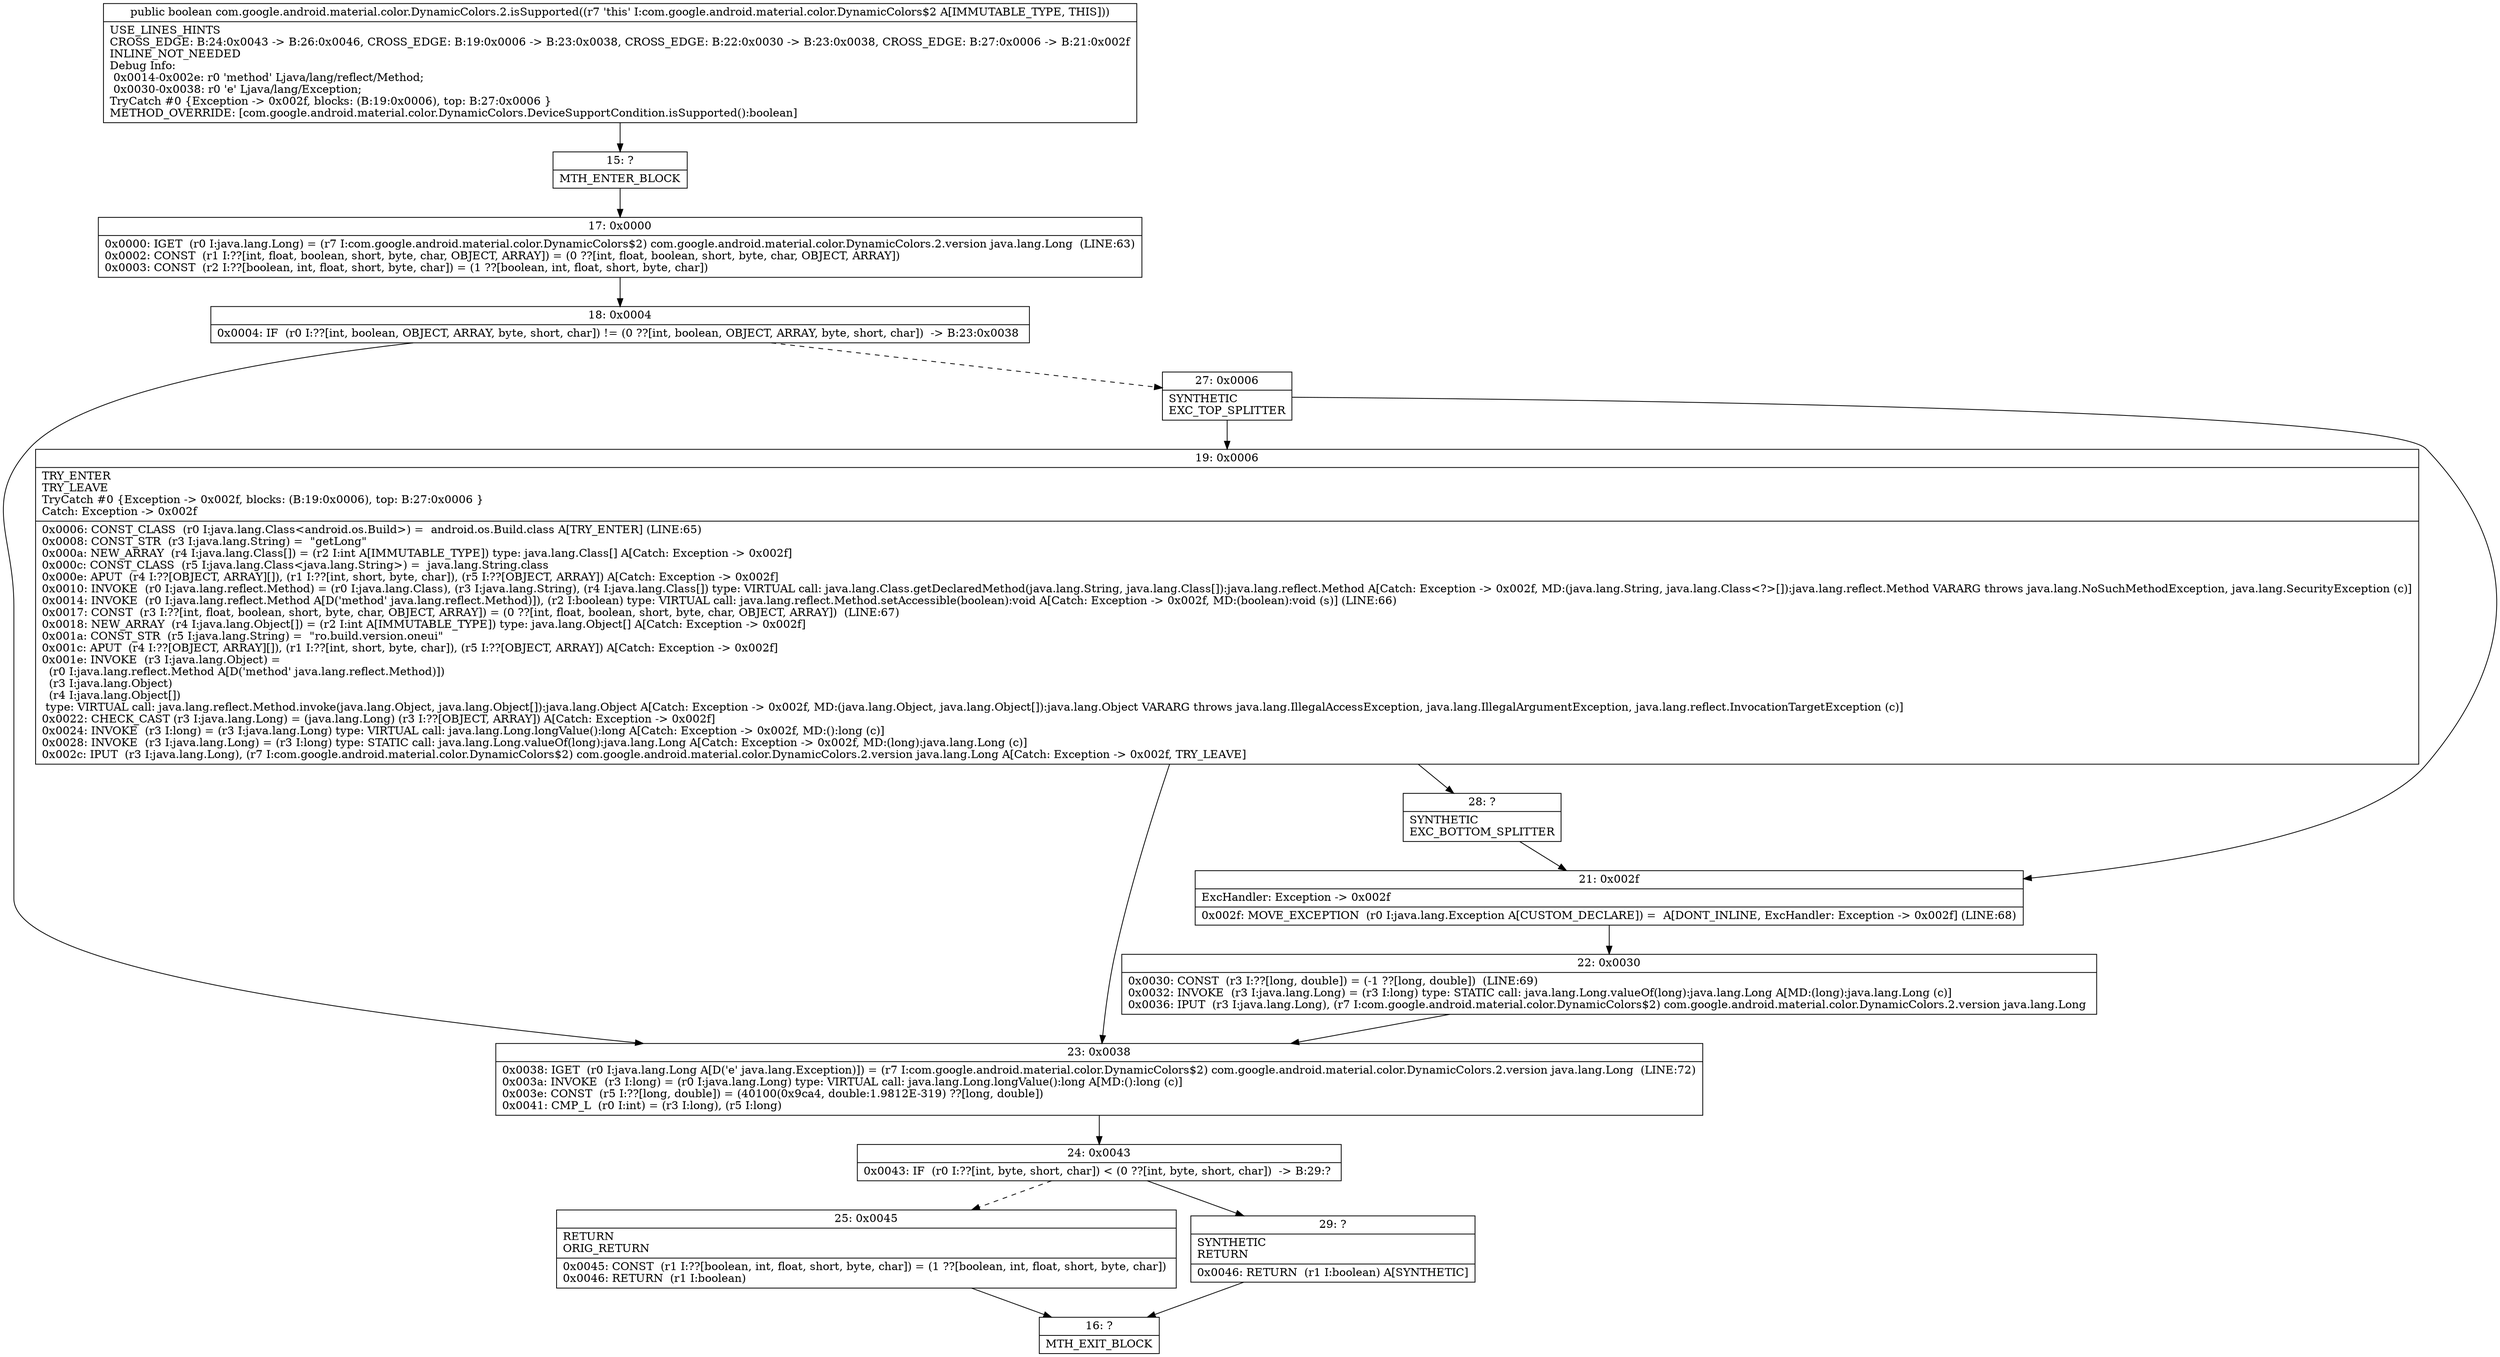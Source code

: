 digraph "CFG forcom.google.android.material.color.DynamicColors.2.isSupported()Z" {
Node_15 [shape=record,label="{15\:\ ?|MTH_ENTER_BLOCK\l}"];
Node_17 [shape=record,label="{17\:\ 0x0000|0x0000: IGET  (r0 I:java.lang.Long) = (r7 I:com.google.android.material.color.DynamicColors$2) com.google.android.material.color.DynamicColors.2.version java.lang.Long  (LINE:63)\l0x0002: CONST  (r1 I:??[int, float, boolean, short, byte, char, OBJECT, ARRAY]) = (0 ??[int, float, boolean, short, byte, char, OBJECT, ARRAY]) \l0x0003: CONST  (r2 I:??[boolean, int, float, short, byte, char]) = (1 ??[boolean, int, float, short, byte, char]) \l}"];
Node_18 [shape=record,label="{18\:\ 0x0004|0x0004: IF  (r0 I:??[int, boolean, OBJECT, ARRAY, byte, short, char]) != (0 ??[int, boolean, OBJECT, ARRAY, byte, short, char])  \-\> B:23:0x0038 \l}"];
Node_23 [shape=record,label="{23\:\ 0x0038|0x0038: IGET  (r0 I:java.lang.Long A[D('e' java.lang.Exception)]) = (r7 I:com.google.android.material.color.DynamicColors$2) com.google.android.material.color.DynamicColors.2.version java.lang.Long  (LINE:72)\l0x003a: INVOKE  (r3 I:long) = (r0 I:java.lang.Long) type: VIRTUAL call: java.lang.Long.longValue():long A[MD:():long (c)]\l0x003e: CONST  (r5 I:??[long, double]) = (40100(0x9ca4, double:1.9812E\-319) ??[long, double]) \l0x0041: CMP_L  (r0 I:int) = (r3 I:long), (r5 I:long) \l}"];
Node_24 [shape=record,label="{24\:\ 0x0043|0x0043: IF  (r0 I:??[int, byte, short, char]) \< (0 ??[int, byte, short, char])  \-\> B:29:? \l}"];
Node_25 [shape=record,label="{25\:\ 0x0045|RETURN\lORIG_RETURN\l|0x0045: CONST  (r1 I:??[boolean, int, float, short, byte, char]) = (1 ??[boolean, int, float, short, byte, char]) \l0x0046: RETURN  (r1 I:boolean) \l}"];
Node_16 [shape=record,label="{16\:\ ?|MTH_EXIT_BLOCK\l}"];
Node_29 [shape=record,label="{29\:\ ?|SYNTHETIC\lRETURN\l|0x0046: RETURN  (r1 I:boolean) A[SYNTHETIC]\l}"];
Node_27 [shape=record,label="{27\:\ 0x0006|SYNTHETIC\lEXC_TOP_SPLITTER\l}"];
Node_19 [shape=record,label="{19\:\ 0x0006|TRY_ENTER\lTRY_LEAVE\lTryCatch #0 \{Exception \-\> 0x002f, blocks: (B:19:0x0006), top: B:27:0x0006 \}\lCatch: Exception \-\> 0x002f\l|0x0006: CONST_CLASS  (r0 I:java.lang.Class\<android.os.Build\>) =  android.os.Build.class A[TRY_ENTER] (LINE:65)\l0x0008: CONST_STR  (r3 I:java.lang.String) =  \"getLong\" \l0x000a: NEW_ARRAY  (r4 I:java.lang.Class[]) = (r2 I:int A[IMMUTABLE_TYPE]) type: java.lang.Class[] A[Catch: Exception \-\> 0x002f]\l0x000c: CONST_CLASS  (r5 I:java.lang.Class\<java.lang.String\>) =  java.lang.String.class \l0x000e: APUT  (r4 I:??[OBJECT, ARRAY][]), (r1 I:??[int, short, byte, char]), (r5 I:??[OBJECT, ARRAY]) A[Catch: Exception \-\> 0x002f]\l0x0010: INVOKE  (r0 I:java.lang.reflect.Method) = (r0 I:java.lang.Class), (r3 I:java.lang.String), (r4 I:java.lang.Class[]) type: VIRTUAL call: java.lang.Class.getDeclaredMethod(java.lang.String, java.lang.Class[]):java.lang.reflect.Method A[Catch: Exception \-\> 0x002f, MD:(java.lang.String, java.lang.Class\<?\>[]):java.lang.reflect.Method VARARG throws java.lang.NoSuchMethodException, java.lang.SecurityException (c)]\l0x0014: INVOKE  (r0 I:java.lang.reflect.Method A[D('method' java.lang.reflect.Method)]), (r2 I:boolean) type: VIRTUAL call: java.lang.reflect.Method.setAccessible(boolean):void A[Catch: Exception \-\> 0x002f, MD:(boolean):void (s)] (LINE:66)\l0x0017: CONST  (r3 I:??[int, float, boolean, short, byte, char, OBJECT, ARRAY]) = (0 ??[int, float, boolean, short, byte, char, OBJECT, ARRAY])  (LINE:67)\l0x0018: NEW_ARRAY  (r4 I:java.lang.Object[]) = (r2 I:int A[IMMUTABLE_TYPE]) type: java.lang.Object[] A[Catch: Exception \-\> 0x002f]\l0x001a: CONST_STR  (r5 I:java.lang.String) =  \"ro.build.version.oneui\" \l0x001c: APUT  (r4 I:??[OBJECT, ARRAY][]), (r1 I:??[int, short, byte, char]), (r5 I:??[OBJECT, ARRAY]) A[Catch: Exception \-\> 0x002f]\l0x001e: INVOKE  (r3 I:java.lang.Object) = \l  (r0 I:java.lang.reflect.Method A[D('method' java.lang.reflect.Method)])\l  (r3 I:java.lang.Object)\l  (r4 I:java.lang.Object[])\l type: VIRTUAL call: java.lang.reflect.Method.invoke(java.lang.Object, java.lang.Object[]):java.lang.Object A[Catch: Exception \-\> 0x002f, MD:(java.lang.Object, java.lang.Object[]):java.lang.Object VARARG throws java.lang.IllegalAccessException, java.lang.IllegalArgumentException, java.lang.reflect.InvocationTargetException (c)]\l0x0022: CHECK_CAST (r3 I:java.lang.Long) = (java.lang.Long) (r3 I:??[OBJECT, ARRAY]) A[Catch: Exception \-\> 0x002f]\l0x0024: INVOKE  (r3 I:long) = (r3 I:java.lang.Long) type: VIRTUAL call: java.lang.Long.longValue():long A[Catch: Exception \-\> 0x002f, MD:():long (c)]\l0x0028: INVOKE  (r3 I:java.lang.Long) = (r3 I:long) type: STATIC call: java.lang.Long.valueOf(long):java.lang.Long A[Catch: Exception \-\> 0x002f, MD:(long):java.lang.Long (c)]\l0x002c: IPUT  (r3 I:java.lang.Long), (r7 I:com.google.android.material.color.DynamicColors$2) com.google.android.material.color.DynamicColors.2.version java.lang.Long A[Catch: Exception \-\> 0x002f, TRY_LEAVE]\l}"];
Node_28 [shape=record,label="{28\:\ ?|SYNTHETIC\lEXC_BOTTOM_SPLITTER\l}"];
Node_21 [shape=record,label="{21\:\ 0x002f|ExcHandler: Exception \-\> 0x002f\l|0x002f: MOVE_EXCEPTION  (r0 I:java.lang.Exception A[CUSTOM_DECLARE]) =  A[DONT_INLINE, ExcHandler: Exception \-\> 0x002f] (LINE:68)\l}"];
Node_22 [shape=record,label="{22\:\ 0x0030|0x0030: CONST  (r3 I:??[long, double]) = (\-1 ??[long, double])  (LINE:69)\l0x0032: INVOKE  (r3 I:java.lang.Long) = (r3 I:long) type: STATIC call: java.lang.Long.valueOf(long):java.lang.Long A[MD:(long):java.lang.Long (c)]\l0x0036: IPUT  (r3 I:java.lang.Long), (r7 I:com.google.android.material.color.DynamicColors$2) com.google.android.material.color.DynamicColors.2.version java.lang.Long \l}"];
MethodNode[shape=record,label="{public boolean com.google.android.material.color.DynamicColors.2.isSupported((r7 'this' I:com.google.android.material.color.DynamicColors$2 A[IMMUTABLE_TYPE, THIS]))  | USE_LINES_HINTS\lCROSS_EDGE: B:24:0x0043 \-\> B:26:0x0046, CROSS_EDGE: B:19:0x0006 \-\> B:23:0x0038, CROSS_EDGE: B:22:0x0030 \-\> B:23:0x0038, CROSS_EDGE: B:27:0x0006 \-\> B:21:0x002f\lINLINE_NOT_NEEDED\lDebug Info:\l  0x0014\-0x002e: r0 'method' Ljava\/lang\/reflect\/Method;\l  0x0030\-0x0038: r0 'e' Ljava\/lang\/Exception;\lTryCatch #0 \{Exception \-\> 0x002f, blocks: (B:19:0x0006), top: B:27:0x0006 \}\lMETHOD_OVERRIDE: [com.google.android.material.color.DynamicColors.DeviceSupportCondition.isSupported():boolean]\l}"];
MethodNode -> Node_15;Node_15 -> Node_17;
Node_17 -> Node_18;
Node_18 -> Node_23;
Node_18 -> Node_27[style=dashed];
Node_23 -> Node_24;
Node_24 -> Node_25[style=dashed];
Node_24 -> Node_29;
Node_25 -> Node_16;
Node_29 -> Node_16;
Node_27 -> Node_19;
Node_27 -> Node_21;
Node_19 -> Node_23;
Node_19 -> Node_28;
Node_28 -> Node_21;
Node_21 -> Node_22;
Node_22 -> Node_23;
}

